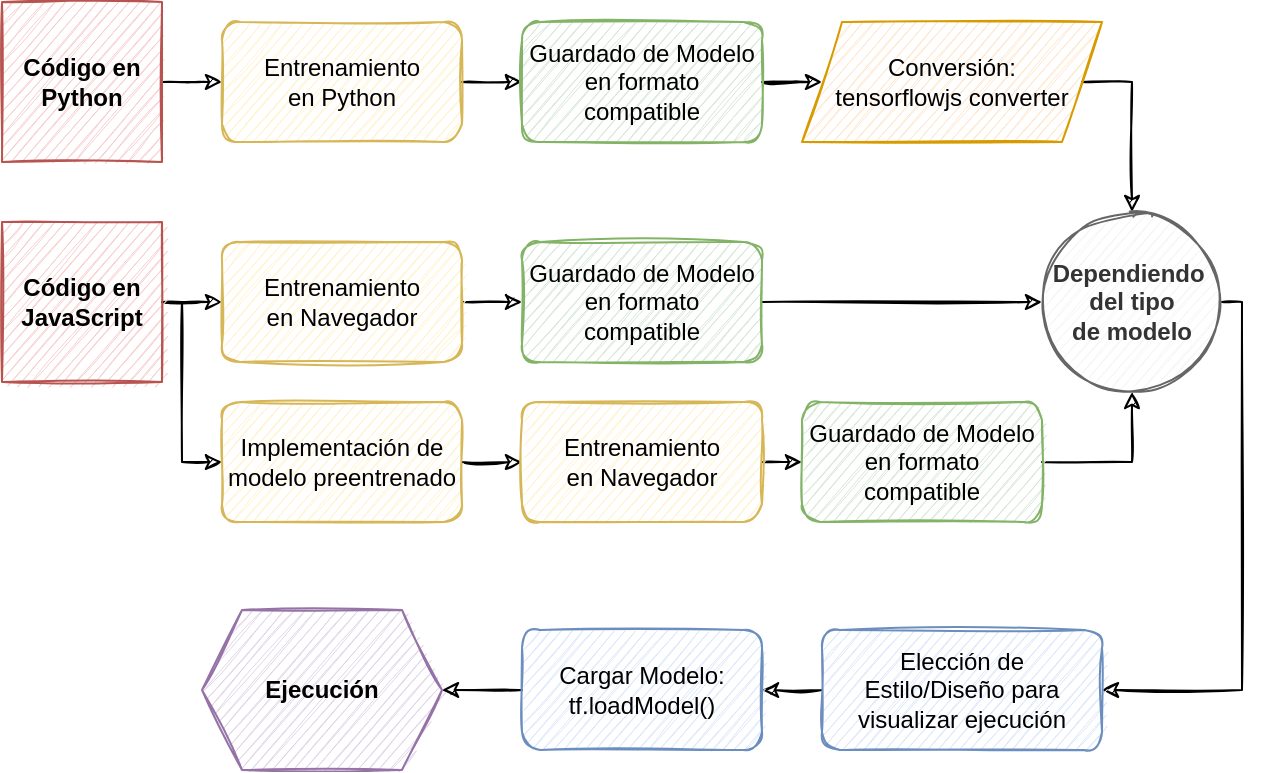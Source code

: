 <mxfile version="13.7.9" type="device"><diagram id="C1Yt12z_LwIvlPWIkFRe" name="Page-1"><mxGraphModel dx="723" dy="450" grid="1" gridSize="10" guides="1" tooltips="1" connect="1" arrows="1" fold="1" page="1" pageScale="1" pageWidth="1169" pageHeight="827" math="0" shadow="0"><root><mxCell id="0"/><mxCell id="1" parent="0"/><mxCell id="qErXU4lUYXCGBTdXfZAU-3" style="edgeStyle=orthogonalEdgeStyle;rounded=0;orthogonalLoop=1;jettySize=auto;html=1;entryX=0;entryY=0.5;entryDx=0;entryDy=0;sketch=1;" parent="1" source="qErXU4lUYXCGBTdXfZAU-1" target="qErXU4lUYXCGBTdXfZAU-2" edge="1"><mxGeometry relative="1" as="geometry"/></mxCell><mxCell id="qErXU4lUYXCGBTdXfZAU-1" value="Código en Python" style="whiteSpace=wrap;html=1;aspect=fixed;fillColor=#f8cecc;strokeColor=#b85450;fontStyle=1;rounded=0;sketch=1;" parent="1" vertex="1"><mxGeometry x="40" y="40" width="80" height="80" as="geometry"/></mxCell><mxCell id="qErXU4lUYXCGBTdXfZAU-7" style="edgeStyle=orthogonalEdgeStyle;rounded=0;orthogonalLoop=1;jettySize=auto;html=1;exitX=1;exitY=0.5;exitDx=0;exitDy=0;entryX=0;entryY=0.5;entryDx=0;entryDy=0;sketch=1;" parent="1" source="qErXU4lUYXCGBTdXfZAU-2" target="qErXU4lUYXCGBTdXfZAU-4" edge="1"><mxGeometry relative="1" as="geometry"/></mxCell><mxCell id="qErXU4lUYXCGBTdXfZAU-2" value="Entrenamiento&lt;br&gt;en Python" style="rounded=1;whiteSpace=wrap;html=1;fillColor=#fff2cc;strokeColor=#d6b656;sketch=1;" parent="1" vertex="1"><mxGeometry x="150" y="50" width="120" height="60" as="geometry"/></mxCell><mxCell id="qErXU4lUYXCGBTdXfZAU-8" style="edgeStyle=orthogonalEdgeStyle;rounded=0;orthogonalLoop=1;jettySize=auto;html=1;exitX=1;exitY=0.5;exitDx=0;exitDy=0;sketch=1;" parent="1" source="qErXU4lUYXCGBTdXfZAU-4" target="qErXU4lUYXCGBTdXfZAU-6" edge="1"><mxGeometry relative="1" as="geometry"/></mxCell><mxCell id="qErXU4lUYXCGBTdXfZAU-4" value="Guardado de Modelo en formato compatible" style="rounded=1;whiteSpace=wrap;html=1;fillColor=#d5e8d4;strokeColor=#82b366;sketch=1;" parent="1" vertex="1"><mxGeometry x="300" y="50" width="120" height="60" as="geometry"/></mxCell><mxCell id="qErXU4lUYXCGBTdXfZAU-38" style="edgeStyle=orthogonalEdgeStyle;rounded=0;orthogonalLoop=1;jettySize=auto;html=1;exitX=1;exitY=0.5;exitDx=0;exitDy=0;entryX=0.5;entryY=0;entryDx=0;entryDy=0;sketch=1;" parent="1" source="qErXU4lUYXCGBTdXfZAU-6" target="qErXU4lUYXCGBTdXfZAU-30" edge="1"><mxGeometry relative="1" as="geometry"><Array as="points"><mxPoint x="605" y="80"/></Array></mxGeometry></mxCell><mxCell id="qErXU4lUYXCGBTdXfZAU-6" value="Conversión:&lt;br&gt;tensorflowjs converter" style="shape=parallelogram;perimeter=parallelogramPerimeter;whiteSpace=wrap;html=1;fixedSize=1;fillColor=#ffe6cc;strokeColor=#d79b00;sketch=1;" parent="1" vertex="1"><mxGeometry x="440" y="50" width="150" height="60" as="geometry"/></mxCell><mxCell id="qErXU4lUYXCGBTdXfZAU-9" style="edgeStyle=orthogonalEdgeStyle;rounded=0;orthogonalLoop=1;jettySize=auto;html=1;entryX=0;entryY=0.5;entryDx=0;entryDy=0;sketch=1;" parent="1" source="qErXU4lUYXCGBTdXfZAU-10" target="qErXU4lUYXCGBTdXfZAU-12" edge="1"><mxGeometry relative="1" as="geometry"/></mxCell><mxCell id="qErXU4lUYXCGBTdXfZAU-16" style="edgeStyle=orthogonalEdgeStyle;rounded=0;orthogonalLoop=1;jettySize=auto;html=1;exitX=1;exitY=0.5;exitDx=0;exitDy=0;entryX=0;entryY=0.5;entryDx=0;entryDy=0;sketch=1;" parent="1" source="qErXU4lUYXCGBTdXfZAU-10" target="qErXU4lUYXCGBTdXfZAU-15" edge="1"><mxGeometry relative="1" as="geometry"><Array as="points"><mxPoint x="130" y="190"/><mxPoint x="130" y="270"/></Array></mxGeometry></mxCell><mxCell id="qErXU4lUYXCGBTdXfZAU-10" value="Código en JavaScript" style="whiteSpace=wrap;html=1;aspect=fixed;fillColor=#f8cecc;strokeColor=#b85450;fontStyle=1;sketch=1;" parent="1" vertex="1"><mxGeometry x="40" y="150" width="80" height="80" as="geometry"/></mxCell><mxCell id="qErXU4lUYXCGBTdXfZAU-20" style="edgeStyle=orthogonalEdgeStyle;rounded=0;orthogonalLoop=1;jettySize=auto;html=1;exitX=1;exitY=0.5;exitDx=0;exitDy=0;entryX=0;entryY=0.5;entryDx=0;entryDy=0;sketch=1;" parent="1" source="qErXU4lUYXCGBTdXfZAU-12" edge="1"><mxGeometry relative="1" as="geometry"><mxPoint x="300" y="190" as="targetPoint"/></mxGeometry></mxCell><mxCell id="qErXU4lUYXCGBTdXfZAU-12" value="Entrenamiento&lt;br&gt;en Navegador" style="rounded=1;whiteSpace=wrap;html=1;fillColor=#fff2cc;strokeColor=#d6b656;sketch=1;" parent="1" vertex="1"><mxGeometry x="150" y="160" width="120" height="60" as="geometry"/></mxCell><mxCell id="qErXU4lUYXCGBTdXfZAU-22" style="edgeStyle=orthogonalEdgeStyle;rounded=0;orthogonalLoop=1;jettySize=auto;html=1;exitX=1;exitY=0.5;exitDx=0;exitDy=0;entryX=0;entryY=0.5;entryDx=0;entryDy=0;sketch=1;" parent="1" source="qErXU4lUYXCGBTdXfZAU-15" target="qErXU4lUYXCGBTdXfZAU-21" edge="1"><mxGeometry relative="1" as="geometry"/></mxCell><mxCell id="qErXU4lUYXCGBTdXfZAU-15" value="Implementación de modelo preentrenado" style="rounded=1;whiteSpace=wrap;html=1;fillColor=#fff2cc;strokeColor=#d6b656;sketch=1;" parent="1" vertex="1"><mxGeometry x="150" y="240" width="120" height="60" as="geometry"/></mxCell><mxCell id="qErXU4lUYXCGBTdXfZAU-35" style="edgeStyle=orthogonalEdgeStyle;rounded=0;orthogonalLoop=1;jettySize=auto;html=1;exitX=1;exitY=0.5;exitDx=0;exitDy=0;entryX=0;entryY=0.5;entryDx=0;entryDy=0;sketch=1;" parent="1" source="sN7BkmnqbipUYcWqD2SU-3" target="qErXU4lUYXCGBTdXfZAU-30" edge="1"><mxGeometry relative="1" as="geometry"><mxPoint x="430" y="190" as="sourcePoint"/></mxGeometry></mxCell><mxCell id="qErXU4lUYXCGBTdXfZAU-29" value="" style="edgeStyle=orthogonalEdgeStyle;rounded=0;orthogonalLoop=1;jettySize=auto;html=1;sketch=1;" parent="1" source="qErXU4lUYXCGBTdXfZAU-21" edge="1"><mxGeometry relative="1" as="geometry"><mxPoint x="440" y="270" as="targetPoint"/></mxGeometry></mxCell><mxCell id="qErXU4lUYXCGBTdXfZAU-21" value="Entrenamiento&lt;br&gt;en Navegador" style="rounded=1;whiteSpace=wrap;html=1;fillColor=#fff2cc;strokeColor=#d6b656;sketch=1;" parent="1" vertex="1"><mxGeometry x="300" y="240" width="120" height="60" as="geometry"/></mxCell><mxCell id="qErXU4lUYXCGBTdXfZAU-37" style="edgeStyle=orthogonalEdgeStyle;rounded=0;orthogonalLoop=1;jettySize=auto;html=1;entryX=0.5;entryY=1;entryDx=0;entryDy=0;exitX=1;exitY=0.5;exitDx=0;exitDy=0;sketch=1;" parent="1" source="sN7BkmnqbipUYcWqD2SU-4" target="qErXU4lUYXCGBTdXfZAU-30" edge="1"><mxGeometry relative="1" as="geometry"><Array as="points"><mxPoint x="605" y="270"/></Array><mxPoint x="570" y="270" as="sourcePoint"/></mxGeometry></mxCell><mxCell id="qErXU4lUYXCGBTdXfZAU-45" style="edgeStyle=orthogonalEdgeStyle;rounded=0;orthogonalLoop=1;jettySize=auto;html=1;exitX=1;exitY=0.5;exitDx=0;exitDy=0;entryX=1;entryY=0.5;entryDx=0;entryDy=0;sketch=1;" parent="1" source="qErXU4lUYXCGBTdXfZAU-30" target="qErXU4lUYXCGBTdXfZAU-39" edge="1"><mxGeometry relative="1" as="geometry"><Array as="points"><mxPoint x="660" y="190"/><mxPoint x="660" y="384"/></Array></mxGeometry></mxCell><mxCell id="qErXU4lUYXCGBTdXfZAU-30" value="Dependiendo&amp;nbsp;&lt;br&gt;del&amp;nbsp;tipo &lt;br&gt;de modelo" style="ellipse;whiteSpace=wrap;html=1;aspect=fixed;fillColor=#f5f5f5;strokeColor=#666666;fontColor=#333333;sketch=1;shadow=0;fontStyle=1" parent="1" vertex="1"><mxGeometry x="560" y="145" width="90" height="90" as="geometry"/></mxCell><mxCell id="qErXU4lUYXCGBTdXfZAU-42" style="edgeStyle=orthogonalEdgeStyle;rounded=0;orthogonalLoop=1;jettySize=auto;html=1;exitX=0;exitY=0.5;exitDx=0;exitDy=0;entryX=1;entryY=0.5;entryDx=0;entryDy=0;sketch=1;" parent="1" source="qErXU4lUYXCGBTdXfZAU-39" target="qErXU4lUYXCGBTdXfZAU-40" edge="1"><mxGeometry relative="1" as="geometry"/></mxCell><mxCell id="qErXU4lUYXCGBTdXfZAU-39" value="Elección de Estilo/Diseño para visualizar ejecución" style="rounded=1;whiteSpace=wrap;html=1;fillColor=#dae8fc;strokeColor=#6c8ebf;spacingLeft=5;spacingRight=5;sketch=1;fillStyle=auto;" parent="1" vertex="1"><mxGeometry x="450" y="354" width="140" height="60" as="geometry"/></mxCell><mxCell id="qErXU4lUYXCGBTdXfZAU-44" style="edgeStyle=orthogonalEdgeStyle;rounded=0;orthogonalLoop=1;jettySize=auto;html=1;exitX=0;exitY=0.5;exitDx=0;exitDy=0;entryX=1;entryY=0.5;entryDx=0;entryDy=0;sketch=1;" parent="1" source="qErXU4lUYXCGBTdXfZAU-40" target="qErXU4lUYXCGBTdXfZAU-41" edge="1"><mxGeometry relative="1" as="geometry"/></mxCell><mxCell id="qErXU4lUYXCGBTdXfZAU-40" value="Cargar Modelo:&lt;br&gt;tf.loadModel()" style="rounded=1;whiteSpace=wrap;html=1;fillColor=#dae8fc;strokeColor=#6c8ebf;sketch=1;shadow=0;" parent="1" vertex="1"><mxGeometry x="300" y="354" width="120" height="60" as="geometry"/></mxCell><mxCell id="qErXU4lUYXCGBTdXfZAU-41" value="&lt;b&gt;Ejecución&lt;/b&gt;" style="shape=hexagon;perimeter=hexagonPerimeter2;whiteSpace=wrap;html=1;fixedSize=1;fillColor=#e1d5e7;strokeColor=#9673a6;sketch=1;shadow=0;" parent="1" vertex="1"><mxGeometry x="140" y="344" width="120" height="80" as="geometry"/></mxCell><mxCell id="sN7BkmnqbipUYcWqD2SU-3" value="Guardado de Modelo en formato compatible" style="rounded=1;whiteSpace=wrap;html=1;fillColor=#d5e8d4;strokeColor=#82b366;sketch=1;" vertex="1" parent="1"><mxGeometry x="300" y="160" width="120" height="60" as="geometry"/></mxCell><mxCell id="sN7BkmnqbipUYcWqD2SU-4" value="Guardado de Modelo en formato compatible" style="rounded=1;whiteSpace=wrap;html=1;fillColor=#d5e8d4;strokeColor=#82b366;sketch=1;" vertex="1" parent="1"><mxGeometry x="440" y="240" width="120" height="60" as="geometry"/></mxCell></root></mxGraphModel></diagram></mxfile>